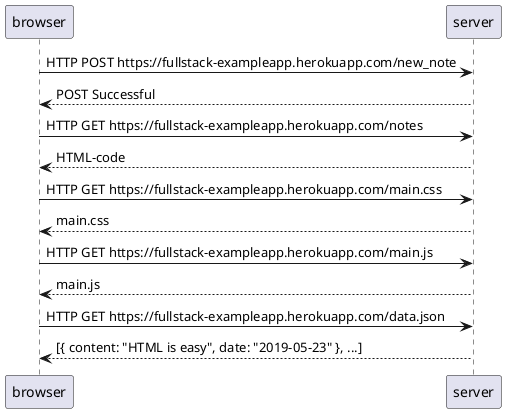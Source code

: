 @startuml exercise 0.4
browser->server: HTTP POST https://fullstack-exampleapp.herokuapp.com/new_note
server-->browser: POST Successful
browser->server: HTTP GET https://fullstack-exampleapp.herokuapp.com/notes
server-->browser: HTML-code
browser->server: HTTP GET https://fullstack-exampleapp.herokuapp.com/main.css
server-->browser: main.css
browser->server: HTTP GET https://fullstack-exampleapp.herokuapp.com/main.js
server-->browser: main.js
browser->server: HTTP GET https://fullstack-exampleapp.herokuapp.com/data.json
server-->browser: [{ content: "HTML is easy", date: "2019-05-23" }, ...]
@enduml